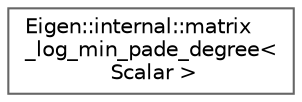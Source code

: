 digraph "类继承关系图"
{
 // LATEX_PDF_SIZE
  bgcolor="transparent";
  edge [fontname=Helvetica,fontsize=10,labelfontname=Helvetica,labelfontsize=10];
  node [fontname=Helvetica,fontsize=10,shape=box,height=0.2,width=0.4];
  rankdir="LR";
  Node0 [id="Node000000",label="Eigen::internal::matrix\l_log_min_pade_degree\<\l Scalar \>",height=0.2,width=0.4,color="grey40", fillcolor="white", style="filled",URL="$struct_eigen_1_1internal_1_1matrix__log__min__pade__degree.html",tooltip=" "];
}
